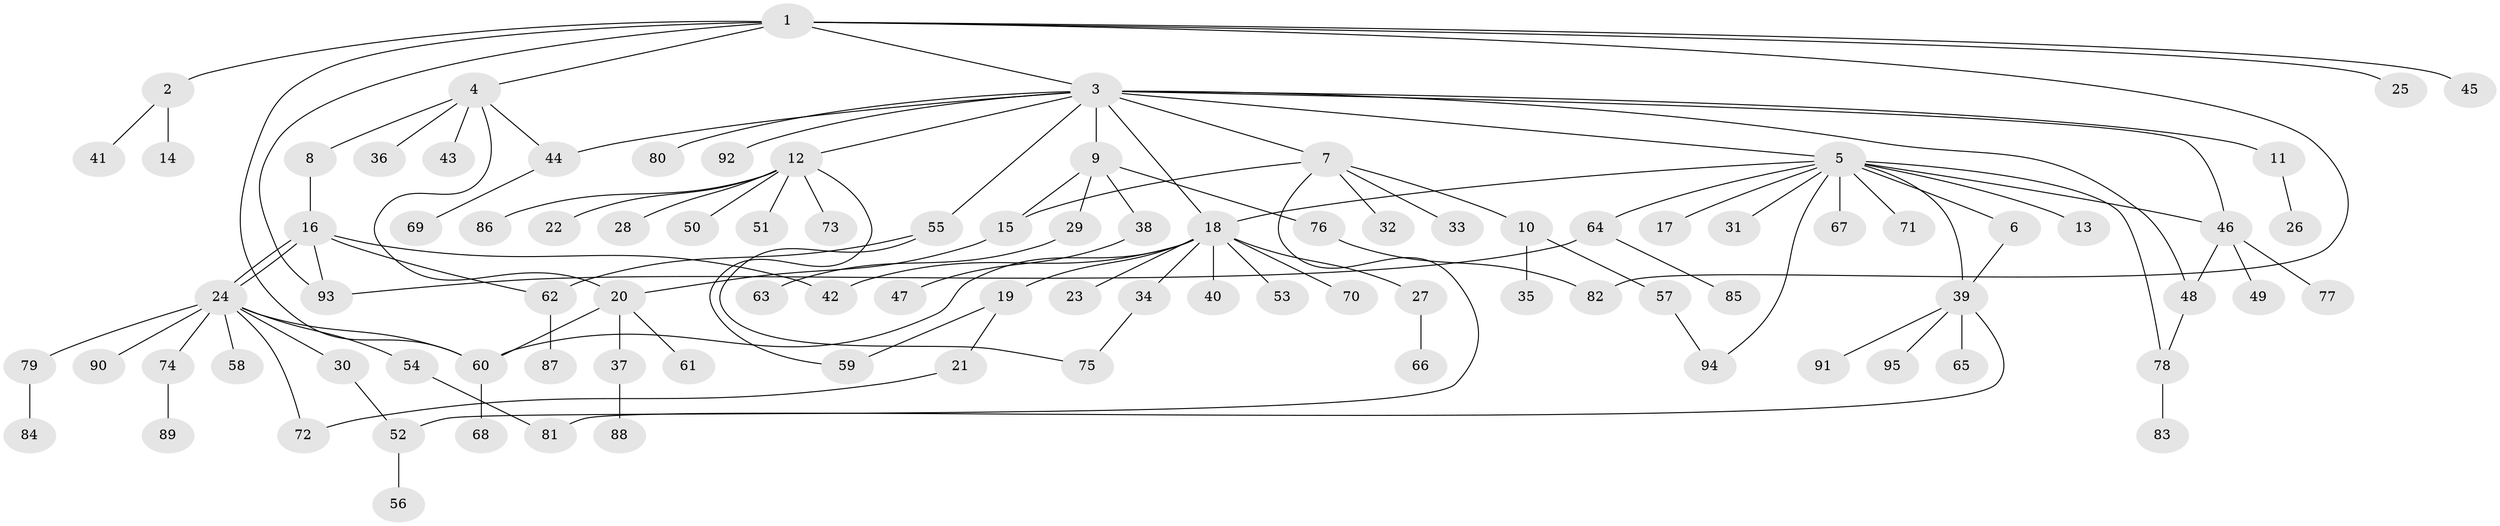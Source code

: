 // coarse degree distribution, {7: 0.029850746268656716, 2: 0.29850746268656714, 12: 0.029850746268656716, 5: 0.07462686567164178, 1: 0.417910447761194, 3: 0.07462686567164178, 10: 0.014925373134328358, 4: 0.04477611940298507, 8: 0.014925373134328358}
// Generated by graph-tools (version 1.1) at 2025/50/03/04/25 22:50:15]
// undirected, 95 vertices, 117 edges
graph export_dot {
  node [color=gray90,style=filled];
  1;
  2;
  3;
  4;
  5;
  6;
  7;
  8;
  9;
  10;
  11;
  12;
  13;
  14;
  15;
  16;
  17;
  18;
  19;
  20;
  21;
  22;
  23;
  24;
  25;
  26;
  27;
  28;
  29;
  30;
  31;
  32;
  33;
  34;
  35;
  36;
  37;
  38;
  39;
  40;
  41;
  42;
  43;
  44;
  45;
  46;
  47;
  48;
  49;
  50;
  51;
  52;
  53;
  54;
  55;
  56;
  57;
  58;
  59;
  60;
  61;
  62;
  63;
  64;
  65;
  66;
  67;
  68;
  69;
  70;
  71;
  72;
  73;
  74;
  75;
  76;
  77;
  78;
  79;
  80;
  81;
  82;
  83;
  84;
  85;
  86;
  87;
  88;
  89;
  90;
  91;
  92;
  93;
  94;
  95;
  1 -- 2;
  1 -- 3;
  1 -- 4;
  1 -- 25;
  1 -- 45;
  1 -- 60;
  1 -- 82;
  1 -- 93;
  2 -- 14;
  2 -- 41;
  3 -- 5;
  3 -- 7;
  3 -- 9;
  3 -- 11;
  3 -- 12;
  3 -- 18;
  3 -- 44;
  3 -- 46;
  3 -- 48;
  3 -- 55;
  3 -- 80;
  3 -- 92;
  4 -- 8;
  4 -- 20;
  4 -- 36;
  4 -- 43;
  4 -- 44;
  5 -- 6;
  5 -- 13;
  5 -- 17;
  5 -- 18;
  5 -- 31;
  5 -- 39;
  5 -- 46;
  5 -- 64;
  5 -- 67;
  5 -- 71;
  5 -- 78;
  5 -- 94;
  6 -- 39;
  7 -- 10;
  7 -- 15;
  7 -- 32;
  7 -- 33;
  7 -- 52;
  8 -- 16;
  9 -- 15;
  9 -- 29;
  9 -- 38;
  9 -- 76;
  10 -- 35;
  10 -- 57;
  11 -- 26;
  12 -- 22;
  12 -- 28;
  12 -- 50;
  12 -- 51;
  12 -- 59;
  12 -- 73;
  12 -- 86;
  15 -- 20;
  16 -- 24;
  16 -- 24;
  16 -- 42;
  16 -- 62;
  16 -- 93;
  18 -- 19;
  18 -- 23;
  18 -- 27;
  18 -- 34;
  18 -- 40;
  18 -- 42;
  18 -- 53;
  18 -- 60;
  18 -- 70;
  19 -- 21;
  19 -- 59;
  20 -- 37;
  20 -- 60;
  20 -- 61;
  21 -- 72;
  24 -- 30;
  24 -- 54;
  24 -- 58;
  24 -- 60;
  24 -- 72;
  24 -- 74;
  24 -- 79;
  24 -- 90;
  27 -- 66;
  29 -- 63;
  30 -- 52;
  34 -- 75;
  37 -- 88;
  38 -- 47;
  39 -- 65;
  39 -- 81;
  39 -- 91;
  39 -- 95;
  44 -- 69;
  46 -- 48;
  46 -- 49;
  46 -- 77;
  48 -- 78;
  52 -- 56;
  54 -- 81;
  55 -- 62;
  55 -- 75;
  57 -- 94;
  60 -- 68;
  62 -- 87;
  64 -- 85;
  64 -- 93;
  74 -- 89;
  76 -- 82;
  78 -- 83;
  79 -- 84;
}
